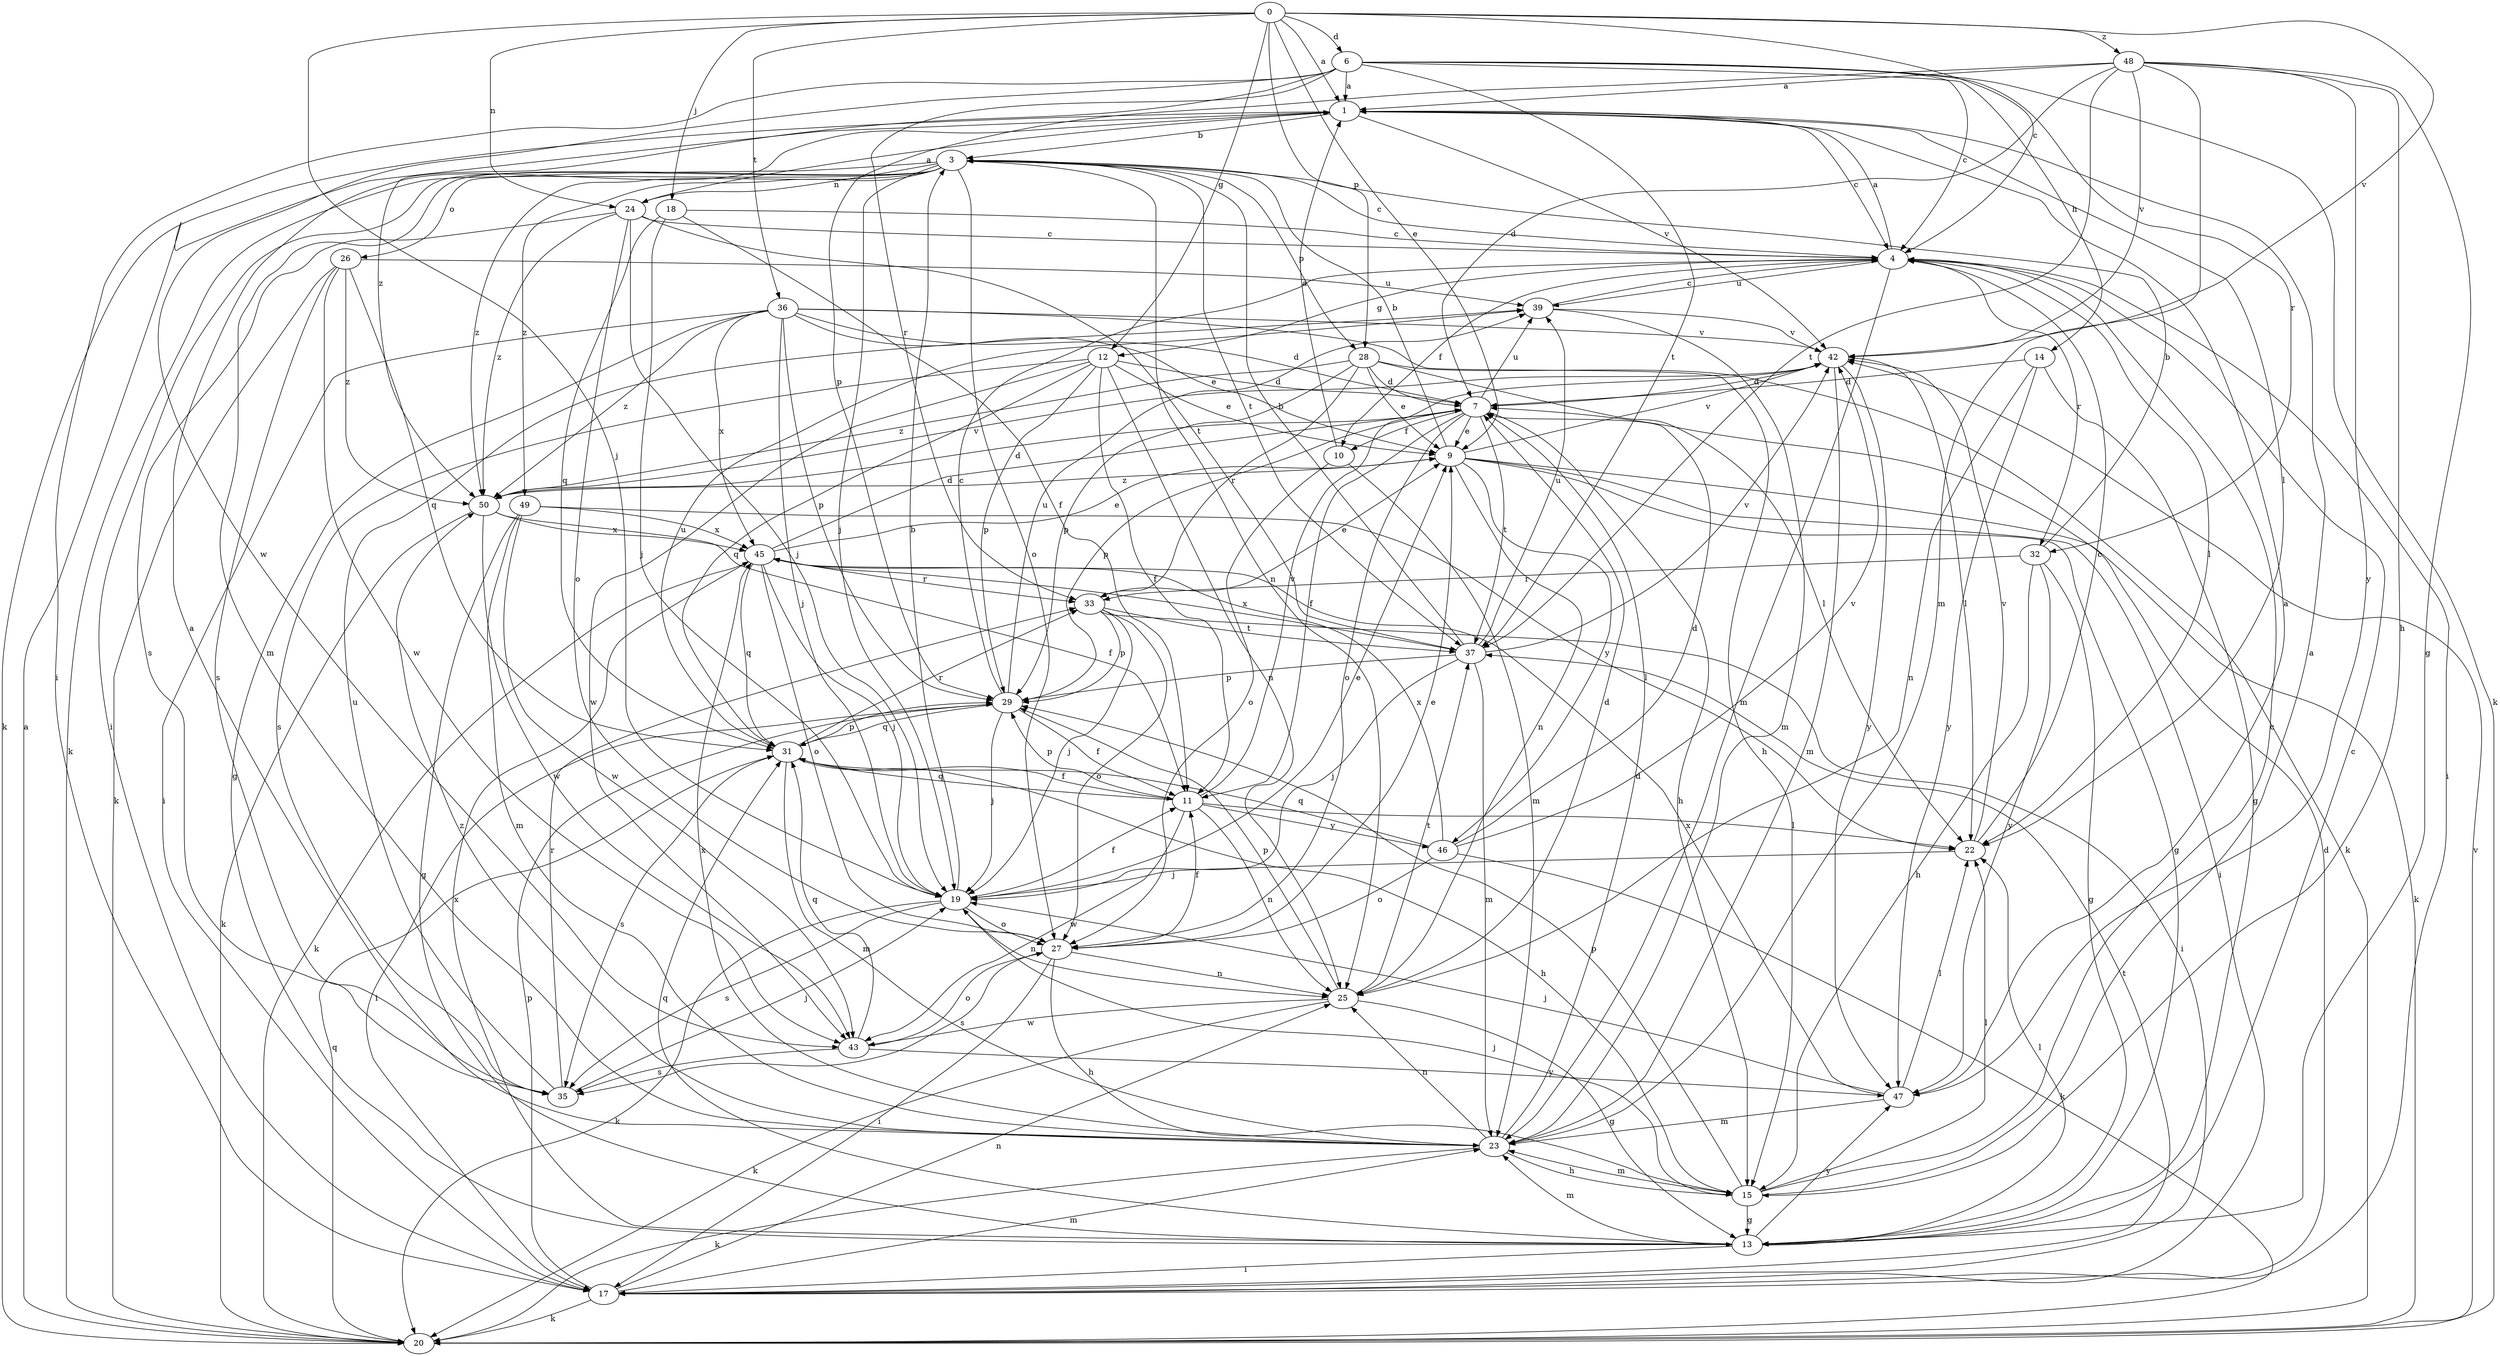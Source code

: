 strict digraph  {
0;
1;
3;
4;
6;
7;
9;
10;
11;
12;
13;
14;
15;
17;
18;
19;
20;
22;
23;
24;
25;
26;
27;
28;
29;
31;
32;
33;
35;
36;
37;
39;
42;
43;
45;
46;
47;
48;
49;
50;
0 -> 1  [label=a];
0 -> 4  [label=c];
0 -> 6  [label=d];
0 -> 9  [label=e];
0 -> 12  [label=g];
0 -> 18  [label=j];
0 -> 19  [label=j];
0 -> 24  [label=n];
0 -> 28  [label=p];
0 -> 36  [label=t];
0 -> 42  [label=v];
0 -> 48  [label=z];
1 -> 3  [label=b];
1 -> 4  [label=c];
1 -> 20  [label=k];
1 -> 22  [label=l];
1 -> 42  [label=v];
3 -> 4  [label=c];
3 -> 17  [label=i];
3 -> 19  [label=j];
3 -> 20  [label=k];
3 -> 23  [label=m];
3 -> 24  [label=n];
3 -> 25  [label=n];
3 -> 26  [label=o];
3 -> 27  [label=o];
3 -> 28  [label=p];
3 -> 37  [label=t];
3 -> 49  [label=z];
3 -> 50  [label=z];
4 -> 1  [label=a];
4 -> 10  [label=f];
4 -> 12  [label=g];
4 -> 17  [label=i];
4 -> 22  [label=l];
4 -> 23  [label=m];
4 -> 32  [label=r];
4 -> 39  [label=u];
6 -> 1  [label=a];
6 -> 4  [label=c];
6 -> 14  [label=h];
6 -> 17  [label=i];
6 -> 20  [label=k];
6 -> 32  [label=r];
6 -> 33  [label=r];
6 -> 37  [label=t];
6 -> 43  [label=w];
6 -> 50  [label=z];
7 -> 9  [label=e];
7 -> 10  [label=f];
7 -> 11  [label=f];
7 -> 15  [label=h];
7 -> 27  [label=o];
7 -> 29  [label=p];
7 -> 37  [label=t];
7 -> 39  [label=u];
9 -> 3  [label=b];
9 -> 13  [label=g];
9 -> 17  [label=i];
9 -> 20  [label=k];
9 -> 25  [label=n];
9 -> 42  [label=v];
9 -> 46  [label=y];
9 -> 50  [label=z];
10 -> 1  [label=a];
10 -> 23  [label=m];
10 -> 27  [label=o];
11 -> 22  [label=l];
11 -> 25  [label=n];
11 -> 29  [label=p];
11 -> 31  [label=q];
11 -> 42  [label=v];
11 -> 43  [label=w];
11 -> 46  [label=y];
12 -> 7  [label=d];
12 -> 9  [label=e];
12 -> 11  [label=f];
12 -> 25  [label=n];
12 -> 29  [label=p];
12 -> 31  [label=q];
12 -> 35  [label=s];
12 -> 43  [label=w];
13 -> 4  [label=c];
13 -> 17  [label=i];
13 -> 22  [label=l];
13 -> 23  [label=m];
13 -> 31  [label=q];
13 -> 45  [label=x];
13 -> 47  [label=y];
14 -> 7  [label=d];
14 -> 13  [label=g];
14 -> 25  [label=n];
14 -> 47  [label=y];
15 -> 1  [label=a];
15 -> 4  [label=c];
15 -> 13  [label=g];
15 -> 19  [label=j];
15 -> 22  [label=l];
15 -> 23  [label=m];
15 -> 29  [label=p];
17 -> 7  [label=d];
17 -> 20  [label=k];
17 -> 23  [label=m];
17 -> 25  [label=n];
17 -> 29  [label=p];
17 -> 37  [label=t];
18 -> 4  [label=c];
18 -> 11  [label=f];
18 -> 19  [label=j];
18 -> 31  [label=q];
19 -> 3  [label=b];
19 -> 9  [label=e];
19 -> 11  [label=f];
19 -> 20  [label=k];
19 -> 25  [label=n];
19 -> 27  [label=o];
19 -> 35  [label=s];
20 -> 1  [label=a];
20 -> 31  [label=q];
20 -> 42  [label=v];
22 -> 4  [label=c];
22 -> 19  [label=j];
22 -> 42  [label=v];
23 -> 1  [label=a];
23 -> 7  [label=d];
23 -> 15  [label=h];
23 -> 20  [label=k];
23 -> 25  [label=n];
23 -> 45  [label=x];
23 -> 50  [label=z];
24 -> 1  [label=a];
24 -> 4  [label=c];
24 -> 19  [label=j];
24 -> 27  [label=o];
24 -> 35  [label=s];
24 -> 37  [label=t];
24 -> 50  [label=z];
25 -> 7  [label=d];
25 -> 13  [label=g];
25 -> 20  [label=k];
25 -> 29  [label=p];
25 -> 37  [label=t];
25 -> 43  [label=w];
26 -> 20  [label=k];
26 -> 31  [label=q];
26 -> 35  [label=s];
26 -> 39  [label=u];
26 -> 43  [label=w];
26 -> 50  [label=z];
27 -> 9  [label=e];
27 -> 11  [label=f];
27 -> 15  [label=h];
27 -> 17  [label=i];
27 -> 25  [label=n];
27 -> 35  [label=s];
28 -> 7  [label=d];
28 -> 9  [label=e];
28 -> 20  [label=k];
28 -> 22  [label=l];
28 -> 29  [label=p];
28 -> 33  [label=r];
28 -> 50  [label=z];
29 -> 4  [label=c];
29 -> 11  [label=f];
29 -> 17  [label=i];
29 -> 19  [label=j];
29 -> 31  [label=q];
29 -> 39  [label=u];
31 -> 11  [label=f];
31 -> 15  [label=h];
31 -> 23  [label=m];
31 -> 29  [label=p];
31 -> 33  [label=r];
31 -> 35  [label=s];
31 -> 39  [label=u];
32 -> 3  [label=b];
32 -> 13  [label=g];
32 -> 15  [label=h];
32 -> 33  [label=r];
32 -> 47  [label=y];
33 -> 9  [label=e];
33 -> 17  [label=i];
33 -> 19  [label=j];
33 -> 27  [label=o];
33 -> 29  [label=p];
33 -> 37  [label=t];
35 -> 19  [label=j];
35 -> 33  [label=r];
35 -> 39  [label=u];
36 -> 7  [label=d];
36 -> 9  [label=e];
36 -> 13  [label=g];
36 -> 15  [label=h];
36 -> 17  [label=i];
36 -> 19  [label=j];
36 -> 29  [label=p];
36 -> 42  [label=v];
36 -> 45  [label=x];
36 -> 50  [label=z];
37 -> 3  [label=b];
37 -> 19  [label=j];
37 -> 23  [label=m];
37 -> 29  [label=p];
37 -> 39  [label=u];
37 -> 42  [label=v];
37 -> 45  [label=x];
39 -> 4  [label=c];
39 -> 23  [label=m];
39 -> 42  [label=v];
42 -> 7  [label=d];
42 -> 22  [label=l];
42 -> 23  [label=m];
42 -> 47  [label=y];
43 -> 27  [label=o];
43 -> 31  [label=q];
43 -> 35  [label=s];
43 -> 47  [label=y];
45 -> 7  [label=d];
45 -> 9  [label=e];
45 -> 19  [label=j];
45 -> 20  [label=k];
45 -> 27  [label=o];
45 -> 31  [label=q];
45 -> 33  [label=r];
46 -> 7  [label=d];
46 -> 20  [label=k];
46 -> 27  [label=o];
46 -> 31  [label=q];
46 -> 42  [label=v];
46 -> 45  [label=x];
47 -> 1  [label=a];
47 -> 19  [label=j];
47 -> 22  [label=l];
47 -> 23  [label=m];
47 -> 45  [label=x];
48 -> 1  [label=a];
48 -> 7  [label=d];
48 -> 13  [label=g];
48 -> 15  [label=h];
48 -> 23  [label=m];
48 -> 29  [label=p];
48 -> 37  [label=t];
48 -> 42  [label=v];
48 -> 47  [label=y];
49 -> 13  [label=g];
49 -> 22  [label=l];
49 -> 23  [label=m];
49 -> 43  [label=w];
49 -> 45  [label=x];
50 -> 7  [label=d];
50 -> 11  [label=f];
50 -> 20  [label=k];
50 -> 42  [label=v];
50 -> 43  [label=w];
50 -> 45  [label=x];
}
